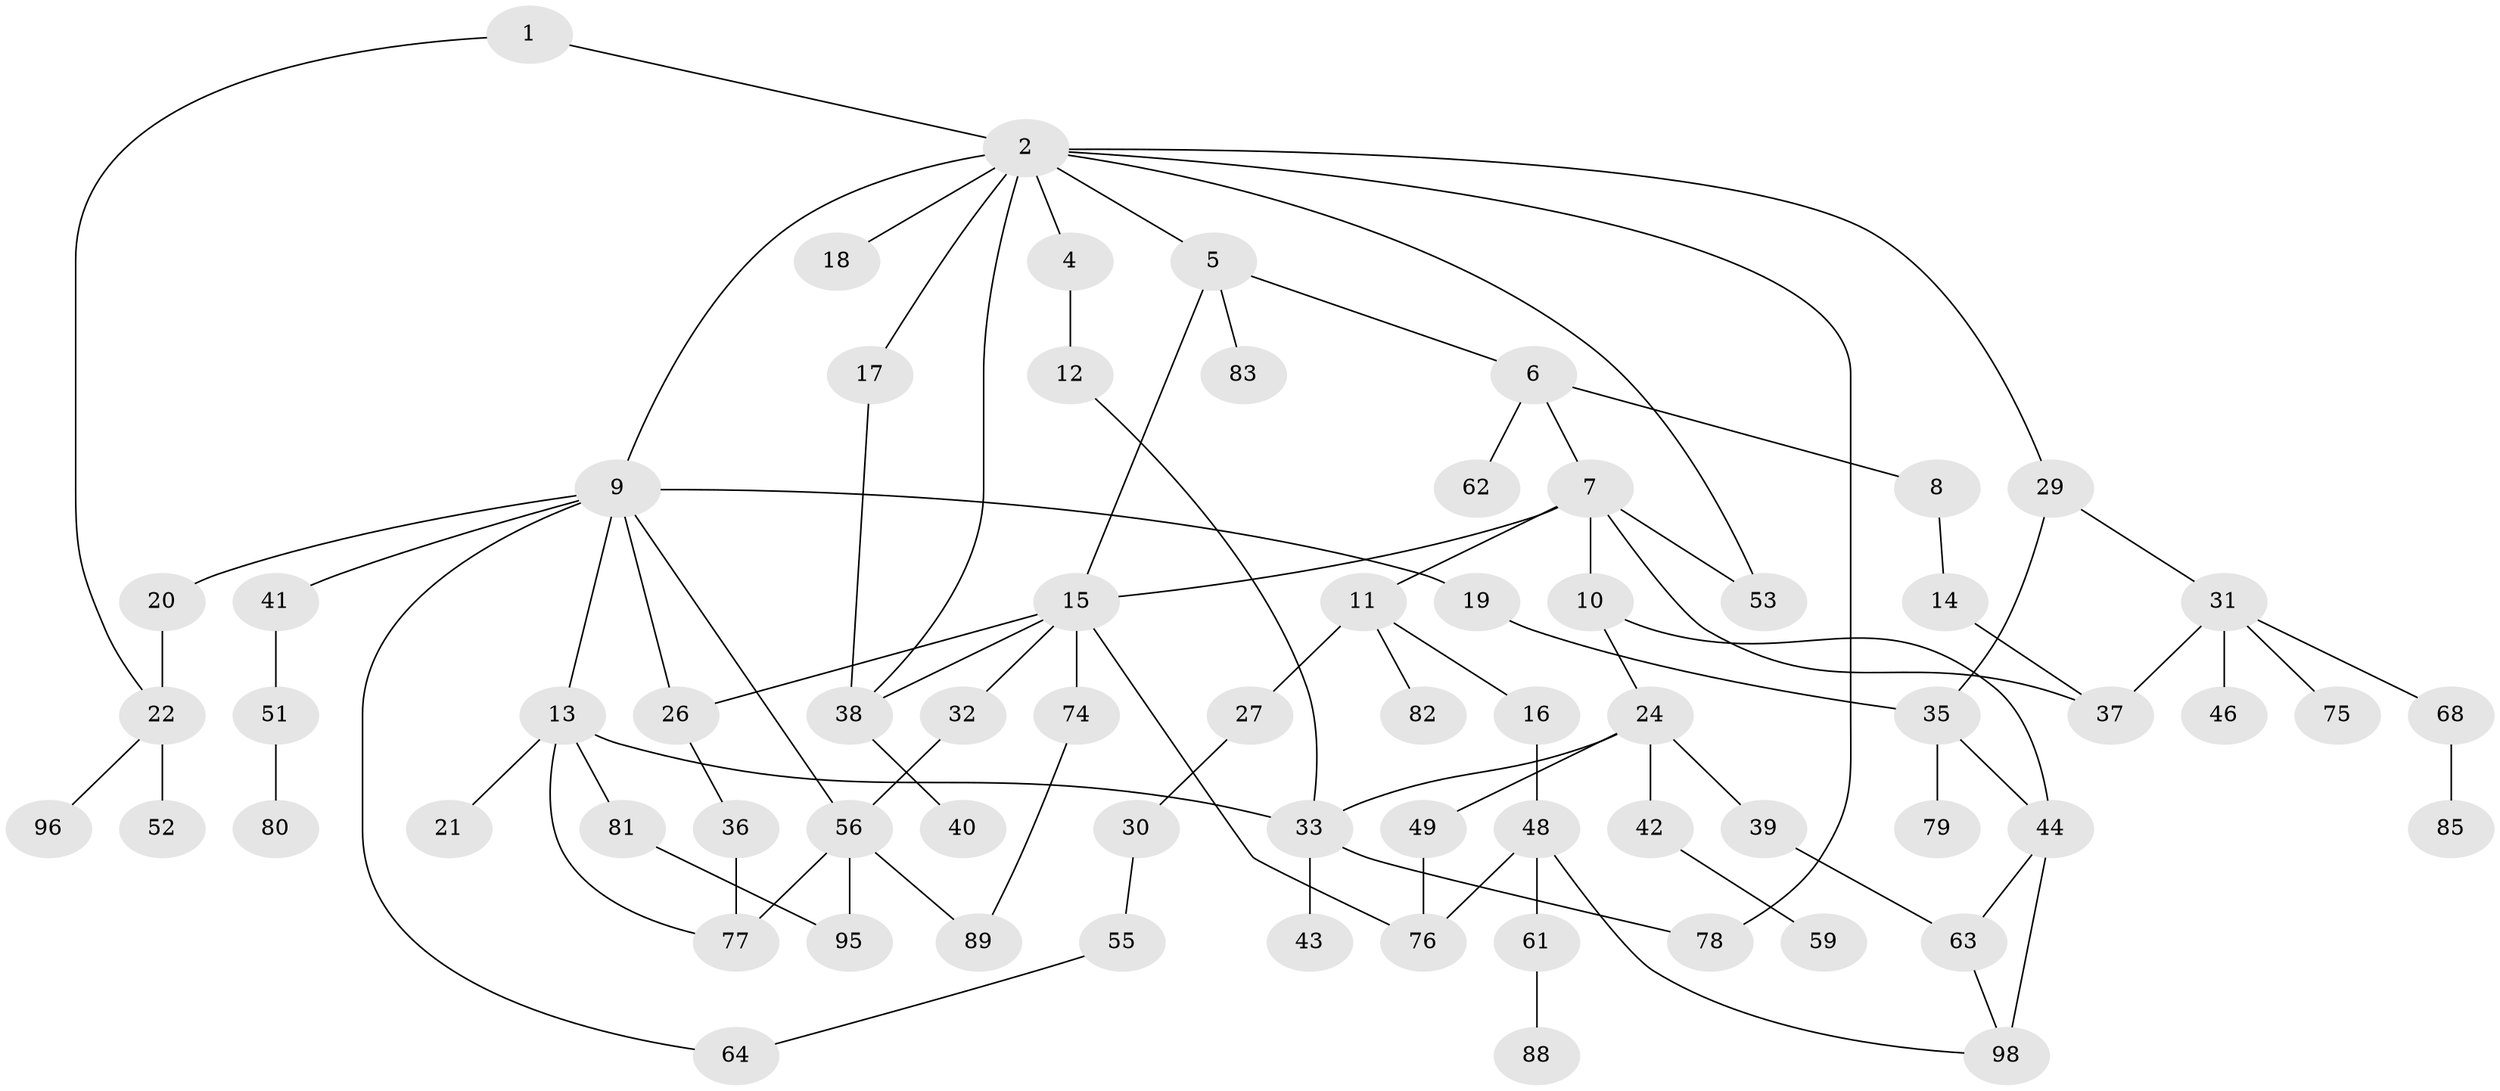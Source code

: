 // original degree distribution, {2: 0.38, 4: 0.08, 8: 0.02, 6: 0.02, 3: 0.24, 1: 0.22, 5: 0.04}
// Generated by graph-tools (version 1.1) at 2025/11/02/21/25 10:11:06]
// undirected, 69 vertices, 92 edges
graph export_dot {
graph [start="1"]
  node [color=gray90,style=filled];
  1;
  2 [super="+3"];
  4;
  5;
  6 [super="+23"];
  7 [super="+57"];
  8 [super="+72"];
  9 [super="+84"];
  10;
  11 [super="+28"];
  12 [super="+70"];
  13 [super="+93"];
  14 [super="+34"];
  15 [super="+65"];
  16;
  17;
  18;
  19;
  20 [super="+71"];
  21;
  22 [super="+73"];
  24 [super="+25"];
  26;
  27;
  29;
  30 [super="+45"];
  31 [super="+47"];
  32 [super="+87"];
  33 [super="+67"];
  35 [super="+60"];
  36 [super="+86"];
  37;
  38 [super="+58"];
  39 [super="+66"];
  40;
  41;
  42 [super="+54"];
  43;
  44 [super="+97"];
  46;
  48 [super="+50"];
  49;
  51;
  52;
  53 [super="+90"];
  55;
  56 [super="+69"];
  59;
  61;
  62;
  63;
  64;
  68;
  74 [super="+99"];
  75;
  76 [super="+92"];
  77;
  78;
  79 [super="+94"];
  80;
  81;
  82;
  83;
  85;
  88 [super="+91"];
  89;
  95;
  96;
  98 [super="+100"];
  1 -- 2;
  1 -- 22;
  2 -- 53;
  2 -- 38;
  2 -- 4;
  2 -- 5;
  2 -- 9;
  2 -- 78;
  2 -- 17;
  2 -- 18;
  2 -- 29;
  4 -- 12;
  5 -- 6;
  5 -- 15;
  5 -- 83;
  6 -- 7;
  6 -- 8;
  6 -- 62;
  7 -- 10;
  7 -- 11;
  7 -- 37;
  7 -- 53;
  7 -- 15;
  8 -- 14;
  9 -- 13;
  9 -- 19;
  9 -- 20;
  9 -- 26;
  9 -- 41;
  9 -- 56;
  9 -- 64;
  10 -- 24;
  10 -- 44;
  11 -- 16;
  11 -- 27;
  11 -- 82;
  12 -- 33;
  13 -- 21;
  13 -- 81;
  13 -- 77;
  13 -- 33;
  14 -- 37;
  15 -- 32;
  15 -- 74;
  15 -- 26;
  15 -- 76;
  15 -- 38;
  16 -- 48;
  17 -- 38;
  19 -- 35;
  20 -- 22 [weight=2];
  22 -- 52;
  22 -- 96;
  24 -- 39;
  24 -- 42;
  24 -- 49;
  24 -- 33;
  26 -- 36;
  27 -- 30;
  29 -- 31;
  29 -- 35;
  30 -- 55;
  31 -- 46;
  31 -- 68;
  31 -- 75;
  31 -- 37;
  32 -- 56;
  33 -- 43;
  33 -- 78;
  35 -- 79;
  35 -- 44;
  36 -- 77;
  38 -- 40;
  39 -- 63;
  41 -- 51;
  42 -- 59;
  44 -- 98 [weight=2];
  44 -- 63;
  48 -- 61;
  48 -- 76;
  48 -- 98;
  49 -- 76;
  51 -- 80;
  55 -- 64;
  56 -- 95;
  56 -- 89;
  56 -- 77;
  61 -- 88;
  63 -- 98;
  68 -- 85;
  74 -- 89;
  81 -- 95;
}
